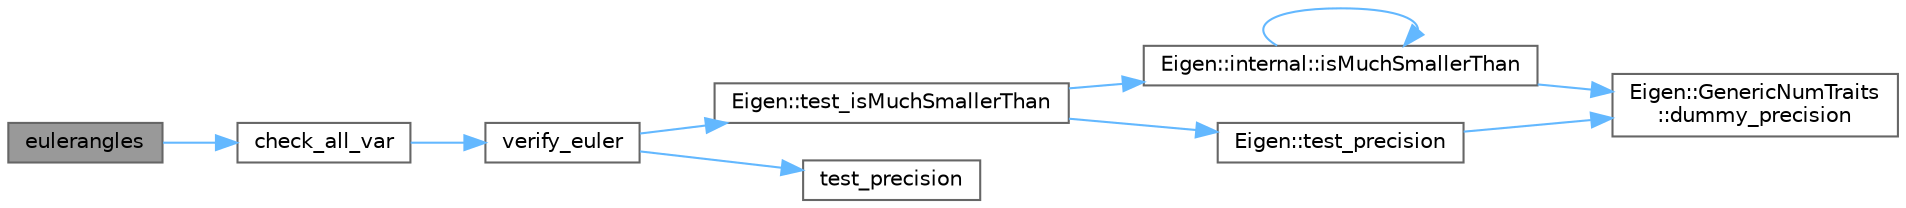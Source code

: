 digraph "eulerangles"
{
 // LATEX_PDF_SIZE
  bgcolor="transparent";
  edge [fontname=Helvetica,fontsize=10,labelfontname=Helvetica,labelfontsize=10];
  node [fontname=Helvetica,fontsize=10,shape=box,height=0.2,width=0.4];
  rankdir="LR";
  Node1 [id="Node000001",label="eulerangles",height=0.2,width=0.4,color="gray40", fillcolor="grey60", style="filled", fontcolor="black",tooltip=" "];
  Node1 -> Node2 [id="edge1_Node000001_Node000002",color="steelblue1",style="solid",tooltip=" "];
  Node2 [id="Node000002",label="check_all_var",height=0.2,width=0.4,color="grey40", fillcolor="white", style="filled",URL="$geo__eulerangles_8cpp.html#af73d6098f2d25b9901839c60037c6474",tooltip=" "];
  Node2 -> Node3 [id="edge2_Node000002_Node000003",color="steelblue1",style="solid",tooltip=" "];
  Node3 [id="Node000003",label="verify_euler",height=0.2,width=0.4,color="grey40", fillcolor="white", style="filled",URL="$geo__eulerangles_8cpp.html#a2555900353b22c3df3d92616b848f6c7",tooltip=" "];
  Node3 -> Node4 [id="edge3_Node000003_Node000004",color="steelblue1",style="solid",tooltip=" "];
  Node4 [id="Node000004",label="Eigen::test_isMuchSmallerThan",height=0.2,width=0.4,color="grey40", fillcolor="white", style="filled",URL="$namespace_eigen.html#a6a0c30775a04443b5ab0c84e9771f1f1",tooltip=" "];
  Node4 -> Node5 [id="edge4_Node000004_Node000005",color="steelblue1",style="solid",tooltip=" "];
  Node5 [id="Node000005",label="Eigen::internal::isMuchSmallerThan",height=0.2,width=0.4,color="grey40", fillcolor="white", style="filled",URL="$namespace_eigen_1_1internal.html#a84d9a116f1410c45670db495257f64ac",tooltip=" "];
  Node5 -> Node6 [id="edge5_Node000005_Node000006",color="steelblue1",style="solid",tooltip=" "];
  Node6 [id="Node000006",label="Eigen::GenericNumTraits\l::dummy_precision",height=0.2,width=0.4,color="grey40", fillcolor="white", style="filled",URL="$struct_eigen_1_1_generic_num_traits.html#a77dc085cf094c377faaf0c520e3e4efa",tooltip=" "];
  Node5 -> Node5 [id="edge6_Node000005_Node000005",color="steelblue1",style="solid",tooltip=" "];
  Node4 -> Node7 [id="edge7_Node000004_Node000007",color="steelblue1",style="solid",tooltip=" "];
  Node7 [id="Node000007",label="Eigen::test_precision",height=0.2,width=0.4,color="grey40", fillcolor="white", style="filled",URL="$namespace_eigen.html#a59fa1c0c2d234197bce8d461a4776793",tooltip=" "];
  Node7 -> Node6 [id="edge8_Node000007_Node000006",color="steelblue1",style="solid",tooltip=" "];
  Node3 -> Node8 [id="edge9_Node000003_Node000008",color="steelblue1",style="solid",tooltip=" "];
  Node8 [id="Node000008",label="test_precision",height=0.2,width=0.4,color="grey40", fillcolor="white", style="filled",URL="$spbenchsolver_8h.html#ac873ccd2d8b50aa74f31783a38ba5d99",tooltip=" "];
}

